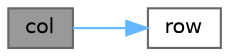 digraph "col"
{
 // LATEX_PDF_SIZE
  bgcolor="transparent";
  edge [fontname=Helvetica,fontsize=10,labelfontname=Helvetica,labelfontsize=10];
  node [fontname=Helvetica,fontsize=10,shape=box,height=0.2,width=0.4];
  rankdir="LR";
  Node1 [id="Node000001",label="col",height=0.2,width=0.4,color="gray40", fillcolor="grey60", style="filled", fontcolor="black",tooltip=" "];
  Node1 -> Node2 [id="edge1_Node000001_Node000002",color="steelblue1",style="solid",tooltip=" "];
  Node2 [id="Node000002",label="row",height=0.2,width=0.4,color="grey40", fillcolor="white", style="filled",URL="$classFoam_1_1SymmTensor.html#a54b7517a4a66a36d9e3b5c01ab5a1106",tooltip=" "];
}
